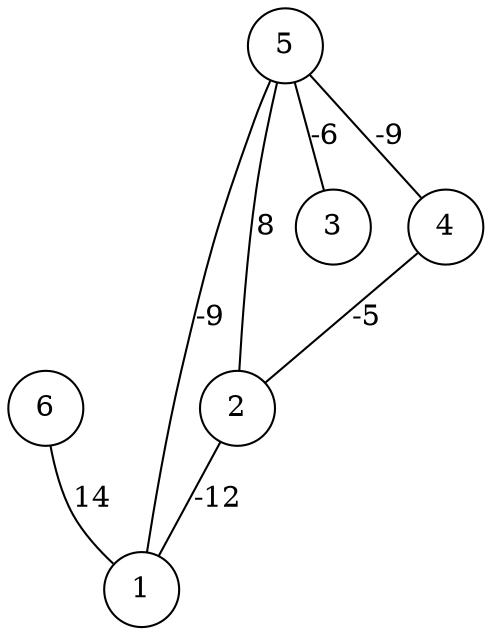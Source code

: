 graph { 
	 fontname="Helvetica,Arial,sans-serif" 
	 node [shape = circle]; 
	 6 -- 1 [label = "14"];
	 5 -- 1 [label = "-9"];
	 5 -- 2 [label = "8"];
	 5 -- 3 [label = "-6"];
	 5 -- 4 [label = "-9"];
	 4 -- 2 [label = "-5"];
	 2 -- 1 [label = "-12"];
	 1;
	 2;
	 3;
	 4;
	 5;
	 6;
}
